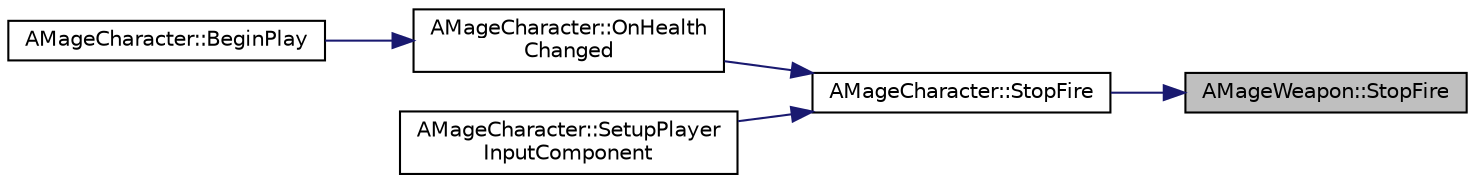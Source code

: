 digraph "AMageWeapon::StopFire"
{
 // LATEX_PDF_SIZE
  edge [fontname="Helvetica",fontsize="10",labelfontname="Helvetica",labelfontsize="10"];
  node [fontname="Helvetica",fontsize="10",shape=record];
  rankdir="RL";
  Node1 [label="AMageWeapon::StopFire",height=0.2,width=0.4,color="black", fillcolor="grey75", style="filled", fontcolor="black",tooltip=" "];
  Node1 -> Node2 [dir="back",color="midnightblue",fontsize="10",style="solid",fontname="Helvetica"];
  Node2 [label="AMageCharacter::StopFire",height=0.2,width=0.4,color="black", fillcolor="white", style="filled",URL="$class_a_mage_character.html#a462892a12a171f65497ad9b09f6b5724",tooltip=" "];
  Node2 -> Node3 [dir="back",color="midnightblue",fontsize="10",style="solid",fontname="Helvetica"];
  Node3 [label="AMageCharacter::OnHealth\lChanged",height=0.2,width=0.4,color="black", fillcolor="white", style="filled",URL="$class_a_mage_character.html#a553c5267331b953e4daf36801112b808",tooltip=" "];
  Node3 -> Node4 [dir="back",color="midnightblue",fontsize="10",style="solid",fontname="Helvetica"];
  Node4 [label="AMageCharacter::BeginPlay",height=0.2,width=0.4,color="black", fillcolor="white", style="filled",URL="$class_a_mage_character.html#a15ccc417629a3b690aeb9b0bf181dc4b",tooltip=" "];
  Node2 -> Node5 [dir="back",color="midnightblue",fontsize="10",style="solid",fontname="Helvetica"];
  Node5 [label="AMageCharacter::SetupPlayer\lInputComponent",height=0.2,width=0.4,color="black", fillcolor="white", style="filled",URL="$class_a_mage_character.html#a383940e122281866679cf669d3eb3d08",tooltip=" "];
}
